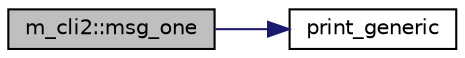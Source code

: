 digraph "m_cli2::msg_one"
{
 // LATEX_PDF_SIZE
  edge [fontname="Helvetica",fontsize="10",labelfontname="Helvetica",labelfontsize="10"];
  node [fontname="Helvetica",fontsize="10",shape=record];
  rankdir="LR";
  Node1 [label="m_cli2::msg_one",height=0.2,width=0.4,color="black", fillcolor="grey75", style="filled", fontcolor="black",tooltip=" "];
  Node1 -> Node2 [color="midnightblue",fontsize="10",style="solid"];
  Node2 [label="print_generic",height=0.2,width=0.4,color="black", fillcolor="white", style="filled",URL="$M__CLI2_8f90.html#aaa8ee15f943d8e1543ae35ab732c3cd2",tooltip=" "];
}
